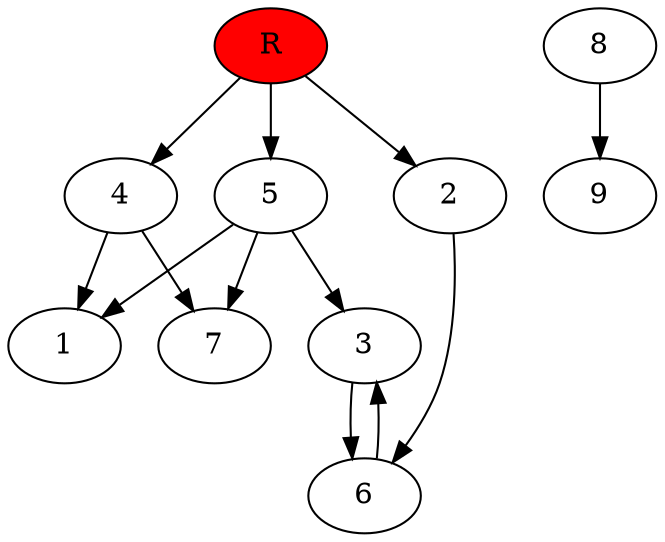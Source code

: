 digraph prb36770 {
	1
	2
	3
	4
	5
	6
	7
	8
	R [fillcolor="#ff0000" style=filled]
	2 -> 6
	3 -> 6
	4 -> 1
	4 -> 7
	5 -> 1
	5 -> 3
	5 -> 7
	6 -> 3
	8 -> 9
	R -> 2
	R -> 4
	R -> 5
}
